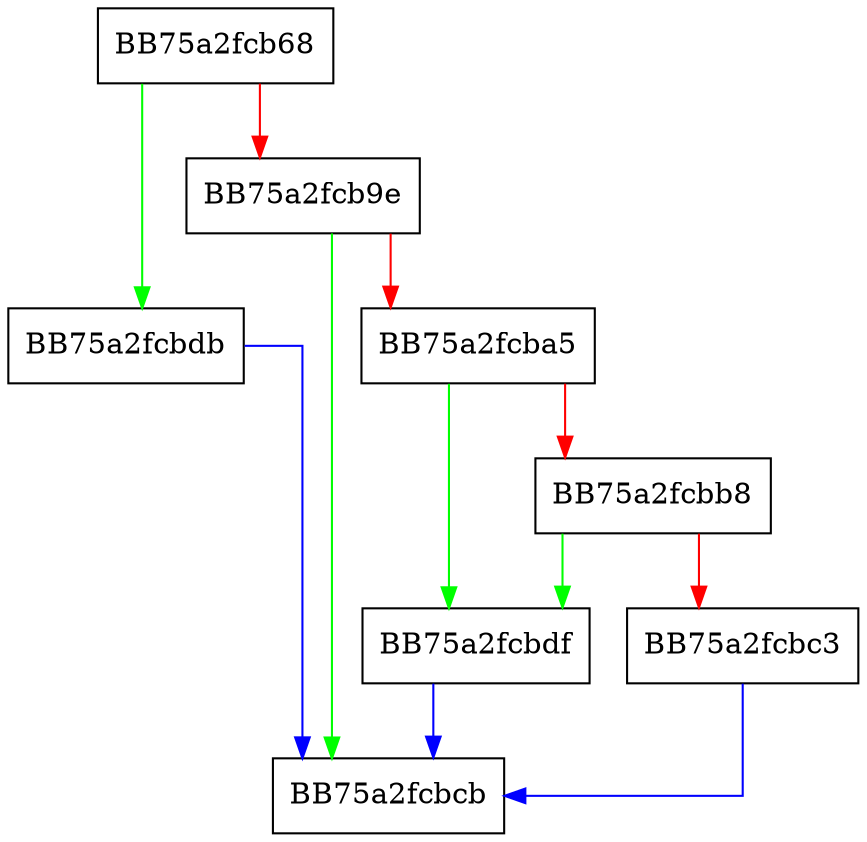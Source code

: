 digraph MpStringCchVPrintfAImpl {
  node [shape="box"];
  graph [splines=ortho];
  BB75a2fcb68 -> BB75a2fcbdb [color="green"];
  BB75a2fcb68 -> BB75a2fcb9e [color="red"];
  BB75a2fcb9e -> BB75a2fcbcb [color="green"];
  BB75a2fcb9e -> BB75a2fcba5 [color="red"];
  BB75a2fcba5 -> BB75a2fcbdf [color="green"];
  BB75a2fcba5 -> BB75a2fcbb8 [color="red"];
  BB75a2fcbb8 -> BB75a2fcbdf [color="green"];
  BB75a2fcbb8 -> BB75a2fcbc3 [color="red"];
  BB75a2fcbc3 -> BB75a2fcbcb [color="blue"];
  BB75a2fcbdb -> BB75a2fcbcb [color="blue"];
  BB75a2fcbdf -> BB75a2fcbcb [color="blue"];
}